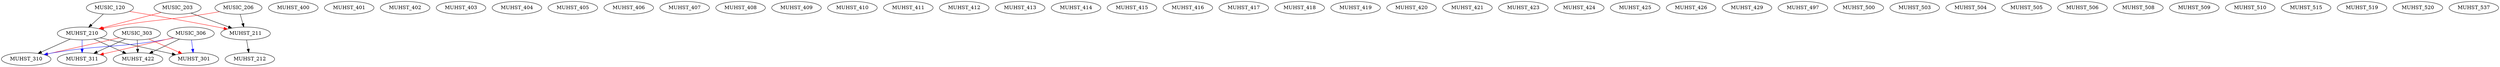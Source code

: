 digraph G {
    edge [color=black];
    MUSIC_120 -> MUHST_210;
    edge [color=red];
    MUSIC_203 -> MUHST_210;
    MUSIC_206 -> MUHST_210;
    edge [color=black];
    MUSIC_203 -> MUHST_211;
    MUSIC_206 -> MUHST_211;
    edge [color=red];
    MUSIC_120 -> MUHST_211;
    edge [color=black];
    MUHST_211 -> MUHST_212;
    edge [color=black];
    MUHST_210 -> MUHST_301;
    edge [color=red];
    MUSIC_303 -> MUHST_301;
    edge [color=blue];
    MUSIC_306 -> MUHST_301;
    edge [color=black];
    MUHST_210 -> MUHST_310;
    edge [color=red];
    MUSIC_303 -> MUHST_310;
    edge [color=blue];
    MUSIC_306 -> MUHST_310;
    edge [color=black];
    MUSIC_303 -> MUHST_311;
    edge [color=red];
    MUSIC_306 -> MUHST_311;
    edge [color=blue];
    MUHST_210 -> MUHST_311;
    MUHST_400;
    MUHST_401;
    MUHST_402;
    MUHST_403;
    MUHST_404;
    MUHST_405;
    MUHST_406;
    MUHST_407;
    MUHST_408;
    MUHST_409;
    MUHST_410;
    MUHST_411;
    MUHST_412;
    MUHST_413;
    MUHST_414;
    MUHST_415;
    MUHST_416;
    MUHST_417;
    MUHST_418;
    MUHST_419;
    MUHST_420;
    MUHST_421;
    edge [color=black];
    MUHST_210 -> MUHST_422;
    MUSIC_303 -> MUHST_422;
    MUSIC_306 -> MUHST_422;
    MUHST_423;
    MUHST_424;
    MUHST_425;
    MUHST_426;
    MUHST_429;
    MUHST_497;
    MUHST_500;
    MUHST_503;
    MUHST_504;
    MUHST_505;
    MUHST_506;
    MUHST_508;
    MUHST_509;
    MUHST_510;
    MUHST_515;
    MUHST_519;
    MUHST_520;
    MUHST_537;
}
